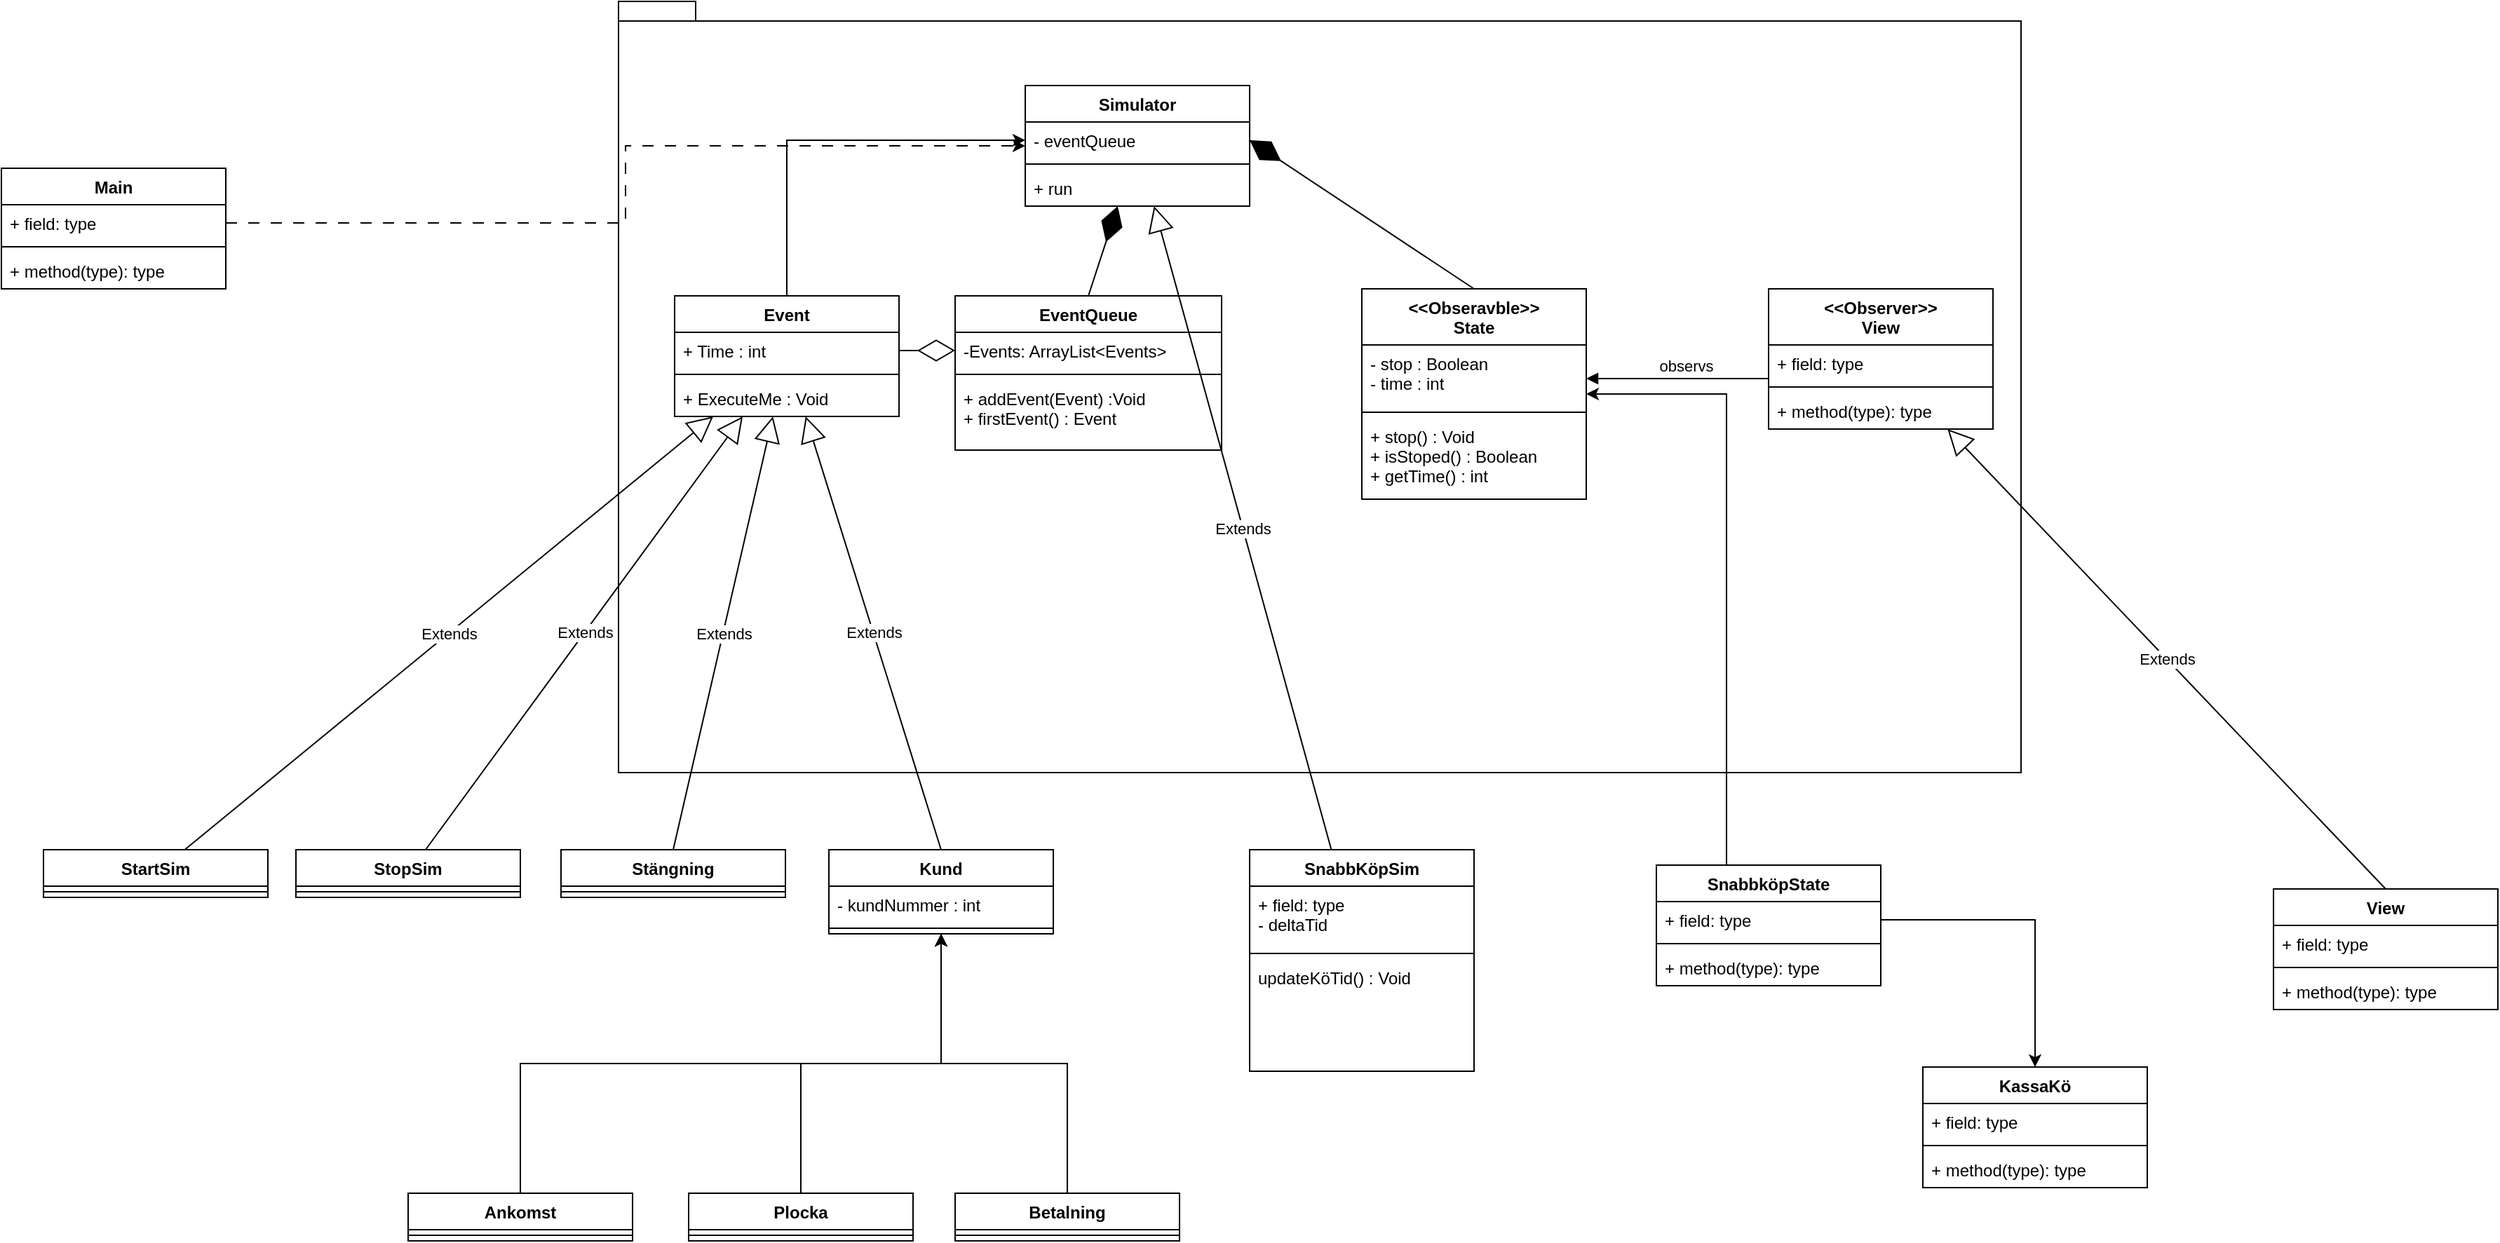 <mxfile version="20.8.22" type="device"><diagram id="C5RBs43oDa-KdzZeNtuy" name="Page-1"><mxGraphModel dx="1499" dy="1125" grid="1" gridSize="10" guides="1" tooltips="1" connect="1" arrows="1" fold="1" page="0" pageScale="1" pageWidth="827" pageHeight="1169" math="0" shadow="0"><root><mxCell id="WIyWlLk6GJQsqaUBKTNV-0"/><mxCell id="WIyWlLk6GJQsqaUBKTNV-1" parent="WIyWlLk6GJQsqaUBKTNV-0"/><mxCell id="Uis7Gt27PWJQKcqrfa5W-74" value="" style="shape=folder;fontStyle=1;spacingTop=10;tabWidth=40;tabHeight=14;tabPosition=left;html=1;" vertex="1" parent="WIyWlLk6GJQsqaUBKTNV-1"><mxGeometry x="40" y="-20" width="1000" height="550" as="geometry"/></mxCell><mxCell id="Uis7Gt27PWJQKcqrfa5W-1" value="Simulator" style="swimlane;fontStyle=1;align=center;verticalAlign=top;childLayout=stackLayout;horizontal=1;startSize=26;horizontalStack=0;resizeParent=1;resizeParentMax=0;resizeLast=0;collapsible=1;marginBottom=0;" vertex="1" parent="WIyWlLk6GJQsqaUBKTNV-1"><mxGeometry x="330" y="40" width="160" height="86" as="geometry"/></mxCell><mxCell id="Uis7Gt27PWJQKcqrfa5W-2" value="- eventQueue" style="text;strokeColor=none;fillColor=none;align=left;verticalAlign=top;spacingLeft=4;spacingRight=4;overflow=hidden;rotatable=0;points=[[0,0.5],[1,0.5]];portConstraint=eastwest;" vertex="1" parent="Uis7Gt27PWJQKcqrfa5W-1"><mxGeometry y="26" width="160" height="26" as="geometry"/></mxCell><mxCell id="Uis7Gt27PWJQKcqrfa5W-3" value="" style="line;strokeWidth=1;fillColor=none;align=left;verticalAlign=middle;spacingTop=-1;spacingLeft=3;spacingRight=3;rotatable=0;labelPosition=right;points=[];portConstraint=eastwest;strokeColor=inherit;" vertex="1" parent="Uis7Gt27PWJQKcqrfa5W-1"><mxGeometry y="52" width="160" height="8" as="geometry"/></mxCell><mxCell id="Uis7Gt27PWJQKcqrfa5W-4" value="+ run" style="text;strokeColor=none;fillColor=none;align=left;verticalAlign=top;spacingLeft=4;spacingRight=4;overflow=hidden;rotatable=0;points=[[0,0.5],[1,0.5]];portConstraint=eastwest;" vertex="1" parent="Uis7Gt27PWJQKcqrfa5W-1"><mxGeometry y="60" width="160" height="26" as="geometry"/></mxCell><mxCell id="Uis7Gt27PWJQKcqrfa5W-66" style="edgeStyle=orthogonalEdgeStyle;rounded=0;orthogonalLoop=1;jettySize=auto;html=1;entryX=0;entryY=0.5;entryDx=0;entryDy=0;" edge="1" parent="WIyWlLk6GJQsqaUBKTNV-1" source="Uis7Gt27PWJQKcqrfa5W-9" target="Uis7Gt27PWJQKcqrfa5W-2"><mxGeometry relative="1" as="geometry"/></mxCell><mxCell id="Uis7Gt27PWJQKcqrfa5W-5" value="EventQueue" style="swimlane;fontStyle=1;align=center;verticalAlign=top;childLayout=stackLayout;horizontal=1;startSize=26;horizontalStack=0;resizeParent=1;resizeParentMax=0;resizeLast=0;collapsible=1;marginBottom=0;" vertex="1" parent="WIyWlLk6GJQsqaUBKTNV-1"><mxGeometry x="280" y="190" width="190" height="110" as="geometry"/></mxCell><mxCell id="Uis7Gt27PWJQKcqrfa5W-6" value="-Events: ArrayList&lt;Events&gt; " style="text;strokeColor=none;fillColor=none;align=left;verticalAlign=top;spacingLeft=4;spacingRight=4;overflow=hidden;rotatable=0;points=[[0,0.5],[1,0.5]];portConstraint=eastwest;" vertex="1" parent="Uis7Gt27PWJQKcqrfa5W-5"><mxGeometry y="26" width="190" height="26" as="geometry"/></mxCell><mxCell id="Uis7Gt27PWJQKcqrfa5W-7" value="" style="line;strokeWidth=1;fillColor=none;align=left;verticalAlign=middle;spacingTop=-1;spacingLeft=3;spacingRight=3;rotatable=0;labelPosition=right;points=[];portConstraint=eastwest;strokeColor=inherit;" vertex="1" parent="Uis7Gt27PWJQKcqrfa5W-5"><mxGeometry y="52" width="190" height="8" as="geometry"/></mxCell><mxCell id="Uis7Gt27PWJQKcqrfa5W-8" value="+ addEvent(Event) :Void&#10;+ firstEvent() : Event" style="text;strokeColor=none;fillColor=none;align=left;verticalAlign=top;spacingLeft=4;spacingRight=4;overflow=hidden;rotatable=0;points=[[0,0.5],[1,0.5]];portConstraint=eastwest;" vertex="1" parent="Uis7Gt27PWJQKcqrfa5W-5"><mxGeometry y="60" width="190" height="50" as="geometry"/></mxCell><mxCell id="Uis7Gt27PWJQKcqrfa5W-9" value="Event" style="swimlane;fontStyle=1;align=center;verticalAlign=top;childLayout=stackLayout;horizontal=1;startSize=26;horizontalStack=0;resizeParent=1;resizeParentMax=0;resizeLast=0;collapsible=1;marginBottom=0;" vertex="1" parent="WIyWlLk6GJQsqaUBKTNV-1"><mxGeometry x="80" y="190" width="160" height="86" as="geometry"/></mxCell><mxCell id="Uis7Gt27PWJQKcqrfa5W-10" value="+ Time : int" style="text;strokeColor=none;fillColor=none;align=left;verticalAlign=top;spacingLeft=4;spacingRight=4;overflow=hidden;rotatable=0;points=[[0,0.5],[1,0.5]];portConstraint=eastwest;" vertex="1" parent="Uis7Gt27PWJQKcqrfa5W-9"><mxGeometry y="26" width="160" height="26" as="geometry"/></mxCell><mxCell id="Uis7Gt27PWJQKcqrfa5W-11" value="" style="line;strokeWidth=1;fillColor=none;align=left;verticalAlign=middle;spacingTop=-1;spacingLeft=3;spacingRight=3;rotatable=0;labelPosition=right;points=[];portConstraint=eastwest;strokeColor=inherit;" vertex="1" parent="Uis7Gt27PWJQKcqrfa5W-9"><mxGeometry y="52" width="160" height="8" as="geometry"/></mxCell><mxCell id="Uis7Gt27PWJQKcqrfa5W-12" value="+ ExecuteMe : Void" style="text;strokeColor=none;fillColor=none;align=left;verticalAlign=top;spacingLeft=4;spacingRight=4;overflow=hidden;rotatable=0;points=[[0,0.5],[1,0.5]];portConstraint=eastwest;" vertex="1" parent="Uis7Gt27PWJQKcqrfa5W-9"><mxGeometry y="60" width="160" height="26" as="geometry"/></mxCell><mxCell id="Uis7Gt27PWJQKcqrfa5W-16" value="" style="endArrow=diamondThin;endFill=0;endSize=24;html=1;rounded=0;exitX=1;exitY=0.5;exitDx=0;exitDy=0;entryX=0;entryY=0.5;entryDx=0;entryDy=0;" edge="1" parent="WIyWlLk6GJQsqaUBKTNV-1" source="Uis7Gt27PWJQKcqrfa5W-10" target="Uis7Gt27PWJQKcqrfa5W-6"><mxGeometry width="160" relative="1" as="geometry"><mxPoint x="300" y="108" as="sourcePoint"/><mxPoint x="460" y="108" as="targetPoint"/></mxGeometry></mxCell><mxCell id="Uis7Gt27PWJQKcqrfa5W-17" value="" style="endArrow=diamondThin;endFill=1;endSize=24;html=1;rounded=0;exitX=0.5;exitY=0;exitDx=0;exitDy=0;" edge="1" parent="WIyWlLk6GJQsqaUBKTNV-1" source="Uis7Gt27PWJQKcqrfa5W-5" target="Uis7Gt27PWJQKcqrfa5W-1"><mxGeometry width="160" relative="1" as="geometry"><mxPoint x="310" y="78" as="sourcePoint"/><mxPoint x="470" y="78" as="targetPoint"/></mxGeometry></mxCell><mxCell id="Uis7Gt27PWJQKcqrfa5W-18" value="Kund" style="swimlane;fontStyle=1;align=center;verticalAlign=top;childLayout=stackLayout;horizontal=1;startSize=26;horizontalStack=0;resizeParent=1;resizeParentMax=0;resizeLast=0;collapsible=1;marginBottom=0;" vertex="1" parent="WIyWlLk6GJQsqaUBKTNV-1"><mxGeometry x="190" y="585" width="160" height="60" as="geometry"/></mxCell><mxCell id="Uis7Gt27PWJQKcqrfa5W-19" value="- kundNummer : int" style="text;strokeColor=none;fillColor=none;align=left;verticalAlign=top;spacingLeft=4;spacingRight=4;overflow=hidden;rotatable=0;points=[[0,0.5],[1,0.5]];portConstraint=eastwest;" vertex="1" parent="Uis7Gt27PWJQKcqrfa5W-18"><mxGeometry y="26" width="160" height="26" as="geometry"/></mxCell><mxCell id="Uis7Gt27PWJQKcqrfa5W-20" value="" style="line;strokeWidth=1;fillColor=none;align=left;verticalAlign=middle;spacingTop=-1;spacingLeft=3;spacingRight=3;rotatable=0;labelPosition=right;points=[];portConstraint=eastwest;strokeColor=inherit;" vertex="1" parent="Uis7Gt27PWJQKcqrfa5W-18"><mxGeometry y="52" width="160" height="8" as="geometry"/></mxCell><mxCell id="Uis7Gt27PWJQKcqrfa5W-23" value="StartSim" style="swimlane;fontStyle=1;align=center;verticalAlign=top;childLayout=stackLayout;horizontal=1;startSize=26;horizontalStack=0;resizeParent=1;resizeParentMax=0;resizeLast=0;collapsible=1;marginBottom=0;" vertex="1" parent="WIyWlLk6GJQsqaUBKTNV-1"><mxGeometry x="-370" y="585" width="160" height="34" as="geometry"/></mxCell><mxCell id="Uis7Gt27PWJQKcqrfa5W-25" value="" style="line;strokeWidth=1;fillColor=none;align=left;verticalAlign=middle;spacingTop=-1;spacingLeft=3;spacingRight=3;rotatable=0;labelPosition=right;points=[];portConstraint=eastwest;strokeColor=inherit;" vertex="1" parent="Uis7Gt27PWJQKcqrfa5W-23"><mxGeometry y="26" width="160" height="8" as="geometry"/></mxCell><mxCell id="Uis7Gt27PWJQKcqrfa5W-27" value="StopSim" style="swimlane;fontStyle=1;align=center;verticalAlign=top;childLayout=stackLayout;horizontal=1;startSize=26;horizontalStack=0;resizeParent=1;resizeParentMax=0;resizeLast=0;collapsible=1;marginBottom=0;" vertex="1" parent="WIyWlLk6GJQsqaUBKTNV-1"><mxGeometry x="-190" y="585" width="160" height="34" as="geometry"/></mxCell><mxCell id="Uis7Gt27PWJQKcqrfa5W-29" value="" style="line;strokeWidth=1;fillColor=none;align=left;verticalAlign=middle;spacingTop=-1;spacingLeft=3;spacingRight=3;rotatable=0;labelPosition=right;points=[];portConstraint=eastwest;strokeColor=inherit;" vertex="1" parent="Uis7Gt27PWJQKcqrfa5W-27"><mxGeometry y="26" width="160" height="8" as="geometry"/></mxCell><mxCell id="Uis7Gt27PWJQKcqrfa5W-37" style="edgeStyle=orthogonalEdgeStyle;rounded=0;orthogonalLoop=1;jettySize=auto;html=1;exitX=0.5;exitY=0;exitDx=0;exitDy=0;" edge="1" parent="WIyWlLk6GJQsqaUBKTNV-1" source="Uis7Gt27PWJQKcqrfa5W-31" target="Uis7Gt27PWJQKcqrfa5W-18"><mxGeometry relative="1" as="geometry"/></mxCell><mxCell id="Uis7Gt27PWJQKcqrfa5W-31" value="Ankomst" style="swimlane;fontStyle=1;align=center;verticalAlign=top;childLayout=stackLayout;horizontal=1;startSize=26;horizontalStack=0;resizeParent=1;resizeParentMax=0;resizeLast=0;collapsible=1;marginBottom=0;" vertex="1" parent="WIyWlLk6GJQsqaUBKTNV-1"><mxGeometry x="-110" y="830" width="160" height="34" as="geometry"/></mxCell><mxCell id="Uis7Gt27PWJQKcqrfa5W-33" value="" style="line;strokeWidth=1;fillColor=none;align=left;verticalAlign=middle;spacingTop=-1;spacingLeft=3;spacingRight=3;rotatable=0;labelPosition=right;points=[];portConstraint=eastwest;strokeColor=inherit;" vertex="1" parent="Uis7Gt27PWJQKcqrfa5W-31"><mxGeometry y="26" width="160" height="8" as="geometry"/></mxCell><mxCell id="Uis7Gt27PWJQKcqrfa5W-78" style="edgeStyle=orthogonalEdgeStyle;rounded=0;orthogonalLoop=1;jettySize=auto;html=1;exitX=0.5;exitY=0;exitDx=0;exitDy=0;" edge="1" parent="WIyWlLk6GJQsqaUBKTNV-1" source="Uis7Gt27PWJQKcqrfa5W-40" target="Uis7Gt27PWJQKcqrfa5W-18"><mxGeometry relative="1" as="geometry"/></mxCell><mxCell id="Uis7Gt27PWJQKcqrfa5W-40" value="Plocka" style="swimlane;fontStyle=1;align=center;verticalAlign=top;childLayout=stackLayout;horizontal=1;startSize=26;horizontalStack=0;resizeParent=1;resizeParentMax=0;resizeLast=0;collapsible=1;marginBottom=0;" vertex="1" parent="WIyWlLk6GJQsqaUBKTNV-1"><mxGeometry x="90" y="830" width="160" height="34" as="geometry"/></mxCell><mxCell id="Uis7Gt27PWJQKcqrfa5W-42" value="" style="line;strokeWidth=1;fillColor=none;align=left;verticalAlign=middle;spacingTop=-1;spacingLeft=3;spacingRight=3;rotatable=0;labelPosition=right;points=[];portConstraint=eastwest;strokeColor=inherit;" vertex="1" parent="Uis7Gt27PWJQKcqrfa5W-40"><mxGeometry y="26" width="160" height="8" as="geometry"/></mxCell><mxCell id="Uis7Gt27PWJQKcqrfa5W-79" style="edgeStyle=orthogonalEdgeStyle;rounded=0;orthogonalLoop=1;jettySize=auto;html=1;" edge="1" parent="WIyWlLk6GJQsqaUBKTNV-1" source="Uis7Gt27PWJQKcqrfa5W-44" target="Uis7Gt27PWJQKcqrfa5W-18"><mxGeometry relative="1" as="geometry"/></mxCell><mxCell id="Uis7Gt27PWJQKcqrfa5W-44" value="Betalning" style="swimlane;fontStyle=1;align=center;verticalAlign=top;childLayout=stackLayout;horizontal=1;startSize=26;horizontalStack=0;resizeParent=1;resizeParentMax=0;resizeLast=0;collapsible=1;marginBottom=0;" vertex="1" parent="WIyWlLk6GJQsqaUBKTNV-1"><mxGeometry x="280" y="830" width="160" height="34" as="geometry"/></mxCell><mxCell id="Uis7Gt27PWJQKcqrfa5W-46" value="" style="line;strokeWidth=1;fillColor=none;align=left;verticalAlign=middle;spacingTop=-1;spacingLeft=3;spacingRight=3;rotatable=0;labelPosition=right;points=[];portConstraint=eastwest;strokeColor=inherit;" vertex="1" parent="Uis7Gt27PWJQKcqrfa5W-44"><mxGeometry y="26" width="160" height="8" as="geometry"/></mxCell><mxCell id="Uis7Gt27PWJQKcqrfa5W-50" value="Stängning" style="swimlane;fontStyle=1;align=center;verticalAlign=top;childLayout=stackLayout;horizontal=1;startSize=26;horizontalStack=0;resizeParent=1;resizeParentMax=0;resizeLast=0;collapsible=1;marginBottom=0;" vertex="1" parent="WIyWlLk6GJQsqaUBKTNV-1"><mxGeometry x="-1" y="585" width="160" height="34" as="geometry"/></mxCell><mxCell id="Uis7Gt27PWJQKcqrfa5W-52" value="" style="line;strokeWidth=1;fillColor=none;align=left;verticalAlign=middle;spacingTop=-1;spacingLeft=3;spacingRight=3;rotatable=0;labelPosition=right;points=[];portConstraint=eastwest;strokeColor=inherit;" vertex="1" parent="Uis7Gt27PWJQKcqrfa5W-50"><mxGeometry y="26" width="160" height="8" as="geometry"/></mxCell><mxCell id="Uis7Gt27PWJQKcqrfa5W-55" value="&lt;&lt;Obseravble&gt;&gt;&#10;State" style="swimlane;fontStyle=1;align=center;verticalAlign=top;childLayout=stackLayout;horizontal=1;startSize=40;horizontalStack=0;resizeParent=1;resizeParentMax=0;resizeLast=0;collapsible=1;marginBottom=0;" vertex="1" parent="WIyWlLk6GJQsqaUBKTNV-1"><mxGeometry x="570" y="185" width="160" height="150" as="geometry"><mxRectangle x="550" y="200" width="130" height="40" as="alternateBounds"/></mxGeometry></mxCell><mxCell id="Uis7Gt27PWJQKcqrfa5W-56" value="- stop : Boolean&#10;- time : int" style="text;strokeColor=none;fillColor=none;align=left;verticalAlign=top;spacingLeft=4;spacingRight=4;overflow=hidden;rotatable=0;points=[[0,0.5],[1,0.5]];portConstraint=eastwest;" vertex="1" parent="Uis7Gt27PWJQKcqrfa5W-55"><mxGeometry y="40" width="160" height="44" as="geometry"/></mxCell><mxCell id="Uis7Gt27PWJQKcqrfa5W-57" value="" style="line;strokeWidth=1;fillColor=none;align=left;verticalAlign=middle;spacingTop=-1;spacingLeft=3;spacingRight=3;rotatable=0;labelPosition=right;points=[];portConstraint=eastwest;strokeColor=inherit;" vertex="1" parent="Uis7Gt27PWJQKcqrfa5W-55"><mxGeometry y="84" width="160" height="8" as="geometry"/></mxCell><mxCell id="Uis7Gt27PWJQKcqrfa5W-58" value="+ stop() : Void&#10;+ isStoped() : Boolean&#10;+ getTime() : int" style="text;strokeColor=none;fillColor=none;align=left;verticalAlign=top;spacingLeft=4;spacingRight=4;overflow=hidden;rotatable=0;points=[[0,0.5],[1,0.5]];portConstraint=eastwest;" vertex="1" parent="Uis7Gt27PWJQKcqrfa5W-55"><mxGeometry y="92" width="160" height="58" as="geometry"/></mxCell><mxCell id="Uis7Gt27PWJQKcqrfa5W-59" value="" style="endArrow=diamondThin;endFill=1;endSize=24;html=1;rounded=0;entryX=1;entryY=0.5;entryDx=0;entryDy=0;exitX=0.5;exitY=0;exitDx=0;exitDy=0;" edge="1" parent="WIyWlLk6GJQsqaUBKTNV-1" source="Uis7Gt27PWJQKcqrfa5W-55" target="Uis7Gt27PWJQKcqrfa5W-2"><mxGeometry width="160" relative="1" as="geometry"><mxPoint x="330" y="270" as="sourcePoint"/><mxPoint x="490" y="270" as="targetPoint"/></mxGeometry></mxCell><mxCell id="Uis7Gt27PWJQKcqrfa5W-64" value="Extends" style="endArrow=block;endSize=16;endFill=0;html=1;rounded=0;" edge="1" parent="WIyWlLk6GJQsqaUBKTNV-1" source="Uis7Gt27PWJQKcqrfa5W-23" target="Uis7Gt27PWJQKcqrfa5W-9"><mxGeometry width="160" relative="1" as="geometry"><mxPoint x="90" y="340" as="sourcePoint"/><mxPoint x="250" y="340" as="targetPoint"/></mxGeometry></mxCell><mxCell id="Uis7Gt27PWJQKcqrfa5W-65" value="Extends" style="endArrow=block;endSize=16;endFill=0;html=1;rounded=0;" edge="1" parent="WIyWlLk6GJQsqaUBKTNV-1" source="Uis7Gt27PWJQKcqrfa5W-27" target="Uis7Gt27PWJQKcqrfa5W-9"><mxGeometry width="160" relative="1" as="geometry"><mxPoint x="330" y="370" as="sourcePoint"/><mxPoint x="490" y="370" as="targetPoint"/></mxGeometry></mxCell><mxCell id="Uis7Gt27PWJQKcqrfa5W-67" value="&lt;&lt;Observer&gt;&gt;&#10;View" style="swimlane;fontStyle=1;align=center;verticalAlign=top;childLayout=stackLayout;horizontal=1;startSize=40;horizontalStack=0;resizeParent=1;resizeParentMax=0;resizeLast=0;collapsible=1;marginBottom=0;" vertex="1" parent="WIyWlLk6GJQsqaUBKTNV-1"><mxGeometry x="860" y="185" width="160" height="100" as="geometry"/></mxCell><mxCell id="Uis7Gt27PWJQKcqrfa5W-68" value="+ field: type" style="text;strokeColor=none;fillColor=none;align=left;verticalAlign=top;spacingLeft=4;spacingRight=4;overflow=hidden;rotatable=0;points=[[0,0.5],[1,0.5]];portConstraint=eastwest;" vertex="1" parent="Uis7Gt27PWJQKcqrfa5W-67"><mxGeometry y="40" width="160" height="26" as="geometry"/></mxCell><mxCell id="Uis7Gt27PWJQKcqrfa5W-69" value="" style="line;strokeWidth=1;fillColor=none;align=left;verticalAlign=middle;spacingTop=-1;spacingLeft=3;spacingRight=3;rotatable=0;labelPosition=right;points=[];portConstraint=eastwest;strokeColor=inherit;" vertex="1" parent="Uis7Gt27PWJQKcqrfa5W-67"><mxGeometry y="66" width="160" height="8" as="geometry"/></mxCell><mxCell id="Uis7Gt27PWJQKcqrfa5W-70" value="+ method(type): type" style="text;strokeColor=none;fillColor=none;align=left;verticalAlign=top;spacingLeft=4;spacingRight=4;overflow=hidden;rotatable=0;points=[[0,0.5],[1,0.5]];portConstraint=eastwest;" vertex="1" parent="Uis7Gt27PWJQKcqrfa5W-67"><mxGeometry y="74" width="160" height="26" as="geometry"/></mxCell><mxCell id="Uis7Gt27PWJQKcqrfa5W-73" value="observs" style="html=1;verticalAlign=bottom;endArrow=block;edgeStyle=elbowEdgeStyle;elbow=vertical;curved=0;rounded=0;exitX=0;exitY=0.5;exitDx=0;exitDy=0;" edge="1" parent="WIyWlLk6GJQsqaUBKTNV-1" source="Uis7Gt27PWJQKcqrfa5W-68" target="Uis7Gt27PWJQKcqrfa5W-55"><mxGeometry width="80" relative="1" as="geometry"><mxPoint x="540" y="190" as="sourcePoint"/><mxPoint x="810" y="290" as="targetPoint"/><Array as="points"><mxPoint x="750" y="249"/><mxPoint x="670" y="170"/></Array></mxGeometry></mxCell><mxCell id="Uis7Gt27PWJQKcqrfa5W-76" value="Extends" style="endArrow=block;endSize=16;endFill=0;html=1;rounded=0;exitX=0.5;exitY=0;exitDx=0;exitDy=0;" edge="1" parent="WIyWlLk6GJQsqaUBKTNV-1" source="Uis7Gt27PWJQKcqrfa5W-50" target="Uis7Gt27PWJQKcqrfa5W-9"><mxGeometry width="160" relative="1" as="geometry"><mxPoint x="450" y="600" as="sourcePoint"/><mxPoint x="610" y="600" as="targetPoint"/></mxGeometry></mxCell><mxCell id="Uis7Gt27PWJQKcqrfa5W-77" value="Extends" style="endArrow=block;endSize=16;endFill=0;html=1;rounded=0;exitX=0.5;exitY=0;exitDx=0;exitDy=0;" edge="1" parent="WIyWlLk6GJQsqaUBKTNV-1" source="Uis7Gt27PWJQKcqrfa5W-18" target="Uis7Gt27PWJQKcqrfa5W-9"><mxGeometry width="160" relative="1" as="geometry"><mxPoint x="450" y="600" as="sourcePoint"/><mxPoint x="610" y="600" as="targetPoint"/></mxGeometry></mxCell><mxCell id="Uis7Gt27PWJQKcqrfa5W-84" style="edgeStyle=orthogonalEdgeStyle;rounded=0;orthogonalLoop=1;jettySize=auto;html=1;" edge="1" parent="WIyWlLk6GJQsqaUBKTNV-1" source="Uis7Gt27PWJQKcqrfa5W-80" target="Uis7Gt27PWJQKcqrfa5W-55"><mxGeometry relative="1" as="geometry"><Array as="points"><mxPoint x="830" y="260"/></Array></mxGeometry></mxCell><mxCell id="Uis7Gt27PWJQKcqrfa5W-80" value="SnabbköpState" style="swimlane;fontStyle=1;align=center;verticalAlign=top;childLayout=stackLayout;horizontal=1;startSize=26;horizontalStack=0;resizeParent=1;resizeParentMax=0;resizeLast=0;collapsible=1;marginBottom=0;" vertex="1" parent="WIyWlLk6GJQsqaUBKTNV-1"><mxGeometry x="780" y="596" width="160" height="86" as="geometry"/></mxCell><mxCell id="Uis7Gt27PWJQKcqrfa5W-81" value="+ field: type" style="text;strokeColor=none;fillColor=none;align=left;verticalAlign=top;spacingLeft=4;spacingRight=4;overflow=hidden;rotatable=0;points=[[0,0.5],[1,0.5]];portConstraint=eastwest;" vertex="1" parent="Uis7Gt27PWJQKcqrfa5W-80"><mxGeometry y="26" width="160" height="26" as="geometry"/></mxCell><mxCell id="Uis7Gt27PWJQKcqrfa5W-82" value="" style="line;strokeWidth=1;fillColor=none;align=left;verticalAlign=middle;spacingTop=-1;spacingLeft=3;spacingRight=3;rotatable=0;labelPosition=right;points=[];portConstraint=eastwest;strokeColor=inherit;" vertex="1" parent="Uis7Gt27PWJQKcqrfa5W-80"><mxGeometry y="52" width="160" height="8" as="geometry"/></mxCell><mxCell id="Uis7Gt27PWJQKcqrfa5W-83" value="+ method(type): type" style="text;strokeColor=none;fillColor=none;align=left;verticalAlign=top;spacingLeft=4;spacingRight=4;overflow=hidden;rotatable=0;points=[[0,0.5],[1,0.5]];portConstraint=eastwest;" vertex="1" parent="Uis7Gt27PWJQKcqrfa5W-80"><mxGeometry y="60" width="160" height="26" as="geometry"/></mxCell><mxCell id="Uis7Gt27PWJQKcqrfa5W-85" value="KassaKö" style="swimlane;fontStyle=1;align=center;verticalAlign=top;childLayout=stackLayout;horizontal=1;startSize=26;horizontalStack=0;resizeParent=1;resizeParentMax=0;resizeLast=0;collapsible=1;marginBottom=0;" vertex="1" parent="WIyWlLk6GJQsqaUBKTNV-1"><mxGeometry x="970" y="740" width="160" height="86" as="geometry"/></mxCell><mxCell id="Uis7Gt27PWJQKcqrfa5W-86" value="+ field: type" style="text;strokeColor=none;fillColor=none;align=left;verticalAlign=top;spacingLeft=4;spacingRight=4;overflow=hidden;rotatable=0;points=[[0,0.5],[1,0.5]];portConstraint=eastwest;" vertex="1" parent="Uis7Gt27PWJQKcqrfa5W-85"><mxGeometry y="26" width="160" height="26" as="geometry"/></mxCell><mxCell id="Uis7Gt27PWJQKcqrfa5W-87" value="" style="line;strokeWidth=1;fillColor=none;align=left;verticalAlign=middle;spacingTop=-1;spacingLeft=3;spacingRight=3;rotatable=0;labelPosition=right;points=[];portConstraint=eastwest;strokeColor=inherit;" vertex="1" parent="Uis7Gt27PWJQKcqrfa5W-85"><mxGeometry y="52" width="160" height="8" as="geometry"/></mxCell><mxCell id="Uis7Gt27PWJQKcqrfa5W-88" value="+ method(type): type" style="text;strokeColor=none;fillColor=none;align=left;verticalAlign=top;spacingLeft=4;spacingRight=4;overflow=hidden;rotatable=0;points=[[0,0.5],[1,0.5]];portConstraint=eastwest;" vertex="1" parent="Uis7Gt27PWJQKcqrfa5W-85"><mxGeometry y="60" width="160" height="26" as="geometry"/></mxCell><mxCell id="Uis7Gt27PWJQKcqrfa5W-90" style="edgeStyle=orthogonalEdgeStyle;rounded=0;orthogonalLoop=1;jettySize=auto;html=1;" edge="1" parent="WIyWlLk6GJQsqaUBKTNV-1" source="Uis7Gt27PWJQKcqrfa5W-81" target="Uis7Gt27PWJQKcqrfa5W-85"><mxGeometry relative="1" as="geometry"/></mxCell><mxCell id="Uis7Gt27PWJQKcqrfa5W-91" value="Main&#10;" style="swimlane;fontStyle=1;align=center;verticalAlign=top;childLayout=stackLayout;horizontal=1;startSize=26;horizontalStack=0;resizeParent=1;resizeParentMax=0;resizeLast=0;collapsible=1;marginBottom=0;" vertex="1" parent="WIyWlLk6GJQsqaUBKTNV-1"><mxGeometry x="-400" y="99" width="160" height="86" as="geometry"/></mxCell><mxCell id="Uis7Gt27PWJQKcqrfa5W-92" value="+ field: type" style="text;strokeColor=none;fillColor=none;align=left;verticalAlign=top;spacingLeft=4;spacingRight=4;overflow=hidden;rotatable=0;points=[[0,0.5],[1,0.5]];portConstraint=eastwest;" vertex="1" parent="Uis7Gt27PWJQKcqrfa5W-91"><mxGeometry y="26" width="160" height="26" as="geometry"/></mxCell><mxCell id="Uis7Gt27PWJQKcqrfa5W-93" value="" style="line;strokeWidth=1;fillColor=none;align=left;verticalAlign=middle;spacingTop=-1;spacingLeft=3;spacingRight=3;rotatable=0;labelPosition=right;points=[];portConstraint=eastwest;strokeColor=inherit;" vertex="1" parent="Uis7Gt27PWJQKcqrfa5W-91"><mxGeometry y="52" width="160" height="8" as="geometry"/></mxCell><mxCell id="Uis7Gt27PWJQKcqrfa5W-94" value="+ method(type): type" style="text;strokeColor=none;fillColor=none;align=left;verticalAlign=top;spacingLeft=4;spacingRight=4;overflow=hidden;rotatable=0;points=[[0,0.5],[1,0.5]];portConstraint=eastwest;" vertex="1" parent="Uis7Gt27PWJQKcqrfa5W-91"><mxGeometry y="60" width="160" height="26" as="geometry"/></mxCell><mxCell id="Uis7Gt27PWJQKcqrfa5W-96" style="edgeStyle=orthogonalEdgeStyle;rounded=0;orthogonalLoop=1;jettySize=auto;html=1;dashed=1;dashPattern=8 8;" edge="1" parent="WIyWlLk6GJQsqaUBKTNV-1" source="Uis7Gt27PWJQKcqrfa5W-92" target="Uis7Gt27PWJQKcqrfa5W-1"><mxGeometry relative="1" as="geometry"/></mxCell><mxCell id="Uis7Gt27PWJQKcqrfa5W-97" value="View" style="swimlane;fontStyle=1;align=center;verticalAlign=top;childLayout=stackLayout;horizontal=1;startSize=26;horizontalStack=0;resizeParent=1;resizeParentMax=0;resizeLast=0;collapsible=1;marginBottom=0;" vertex="1" parent="WIyWlLk6GJQsqaUBKTNV-1"><mxGeometry x="1220" y="613" width="160" height="86" as="geometry"/></mxCell><mxCell id="Uis7Gt27PWJQKcqrfa5W-98" value="+ field: type" style="text;strokeColor=none;fillColor=none;align=left;verticalAlign=top;spacingLeft=4;spacingRight=4;overflow=hidden;rotatable=0;points=[[0,0.5],[1,0.5]];portConstraint=eastwest;" vertex="1" parent="Uis7Gt27PWJQKcqrfa5W-97"><mxGeometry y="26" width="160" height="26" as="geometry"/></mxCell><mxCell id="Uis7Gt27PWJQKcqrfa5W-99" value="" style="line;strokeWidth=1;fillColor=none;align=left;verticalAlign=middle;spacingTop=-1;spacingLeft=3;spacingRight=3;rotatable=0;labelPosition=right;points=[];portConstraint=eastwest;strokeColor=inherit;" vertex="1" parent="Uis7Gt27PWJQKcqrfa5W-97"><mxGeometry y="52" width="160" height="8" as="geometry"/></mxCell><mxCell id="Uis7Gt27PWJQKcqrfa5W-100" value="+ method(type): type" style="text;strokeColor=none;fillColor=none;align=left;verticalAlign=top;spacingLeft=4;spacingRight=4;overflow=hidden;rotatable=0;points=[[0,0.5],[1,0.5]];portConstraint=eastwest;" vertex="1" parent="Uis7Gt27PWJQKcqrfa5W-97"><mxGeometry y="60" width="160" height="26" as="geometry"/></mxCell><mxCell id="Uis7Gt27PWJQKcqrfa5W-101" value="Extends" style="endArrow=block;endSize=16;endFill=0;html=1;rounded=0;exitX=0.5;exitY=0;exitDx=0;exitDy=0;" edge="1" parent="WIyWlLk6GJQsqaUBKTNV-1" source="Uis7Gt27PWJQKcqrfa5W-97" target="Uis7Gt27PWJQKcqrfa5W-67"><mxGeometry width="160" relative="1" as="geometry"><mxPoint x="1180" y="540" as="sourcePoint"/><mxPoint x="1340" y="540" as="targetPoint"/></mxGeometry></mxCell><mxCell id="Uis7Gt27PWJQKcqrfa5W-106" value="Extends" style="endArrow=block;endSize=16;endFill=0;html=1;rounded=0;" edge="1" parent="WIyWlLk6GJQsqaUBKTNV-1" source="Uis7Gt27PWJQKcqrfa5W-102" target="Uis7Gt27PWJQKcqrfa5W-1"><mxGeometry width="160" relative="1" as="geometry"><mxPoint x="440" y="470" as="sourcePoint"/><mxPoint x="600" y="470" as="targetPoint"/></mxGeometry></mxCell><mxCell id="Uis7Gt27PWJQKcqrfa5W-102" value="SnabbKöpSim" style="swimlane;fontStyle=1;align=center;verticalAlign=top;childLayout=stackLayout;horizontal=1;startSize=26;horizontalStack=0;resizeParent=1;resizeParentMax=0;resizeLast=0;collapsible=1;marginBottom=0;" vertex="1" parent="WIyWlLk6GJQsqaUBKTNV-1"><mxGeometry x="490" y="585" width="160" height="158" as="geometry"/></mxCell><mxCell id="Uis7Gt27PWJQKcqrfa5W-103" value="+ field: type&#10;- deltaTid" style="text;strokeColor=none;fillColor=none;align=left;verticalAlign=top;spacingLeft=4;spacingRight=4;overflow=hidden;rotatable=0;points=[[0,0.5],[1,0.5]];portConstraint=eastwest;" vertex="1" parent="Uis7Gt27PWJQKcqrfa5W-102"><mxGeometry y="26" width="160" height="44" as="geometry"/></mxCell><mxCell id="Uis7Gt27PWJQKcqrfa5W-104" value="" style="line;strokeWidth=1;fillColor=none;align=left;verticalAlign=middle;spacingTop=-1;spacingLeft=3;spacingRight=3;rotatable=0;labelPosition=right;points=[];portConstraint=eastwest;strokeColor=inherit;" vertex="1" parent="Uis7Gt27PWJQKcqrfa5W-102"><mxGeometry y="70" width="160" height="8" as="geometry"/></mxCell><mxCell id="Uis7Gt27PWJQKcqrfa5W-105" value="updateKöTid() : Void" style="text;strokeColor=none;fillColor=none;align=left;verticalAlign=top;spacingLeft=4;spacingRight=4;overflow=hidden;rotatable=0;points=[[0,0.5],[1,0.5]];portConstraint=eastwest;" vertex="1" parent="Uis7Gt27PWJQKcqrfa5W-102"><mxGeometry y="78" width="160" height="80" as="geometry"/></mxCell></root></mxGraphModel></diagram></mxfile>